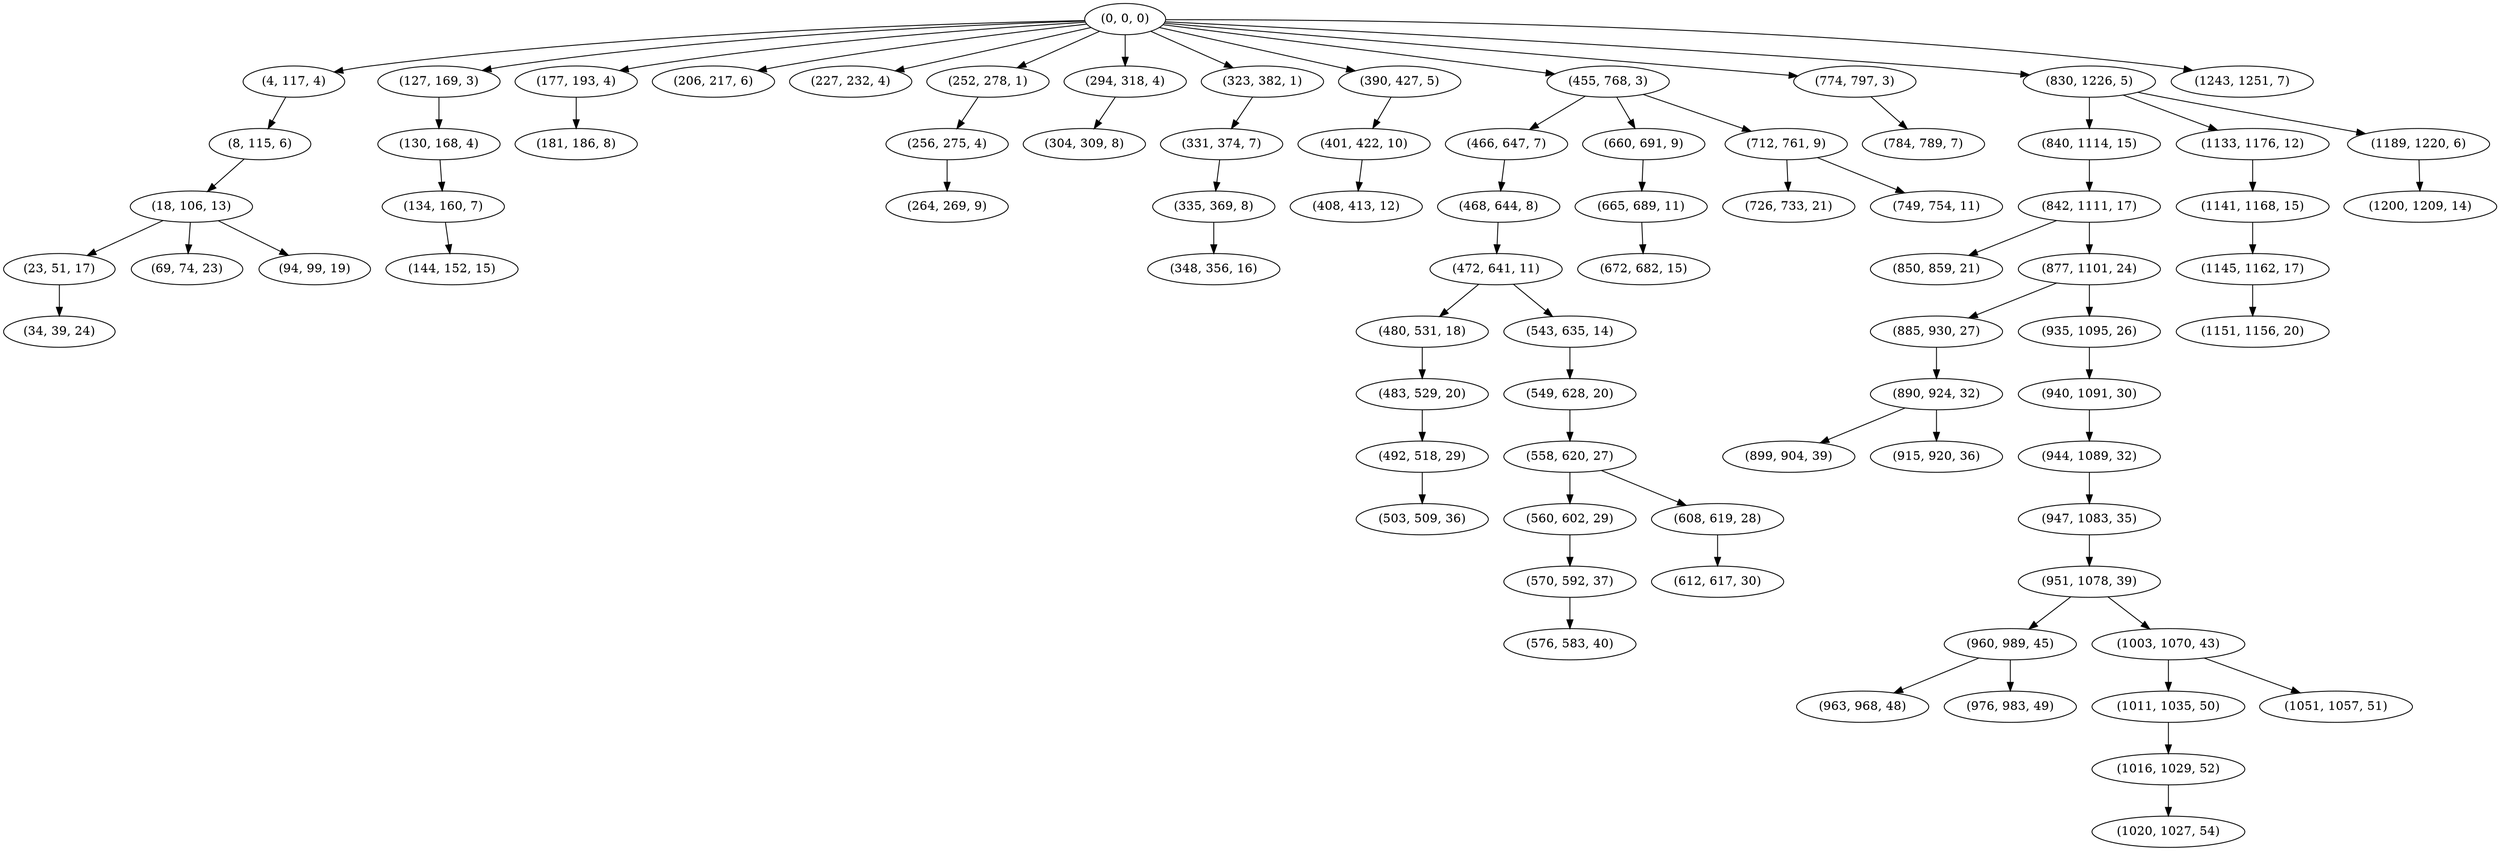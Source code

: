 digraph tree {
    "(0, 0, 0)";
    "(4, 117, 4)";
    "(8, 115, 6)";
    "(18, 106, 13)";
    "(23, 51, 17)";
    "(34, 39, 24)";
    "(69, 74, 23)";
    "(94, 99, 19)";
    "(127, 169, 3)";
    "(130, 168, 4)";
    "(134, 160, 7)";
    "(144, 152, 15)";
    "(177, 193, 4)";
    "(181, 186, 8)";
    "(206, 217, 6)";
    "(227, 232, 4)";
    "(252, 278, 1)";
    "(256, 275, 4)";
    "(264, 269, 9)";
    "(294, 318, 4)";
    "(304, 309, 8)";
    "(323, 382, 1)";
    "(331, 374, 7)";
    "(335, 369, 8)";
    "(348, 356, 16)";
    "(390, 427, 5)";
    "(401, 422, 10)";
    "(408, 413, 12)";
    "(455, 768, 3)";
    "(466, 647, 7)";
    "(468, 644, 8)";
    "(472, 641, 11)";
    "(480, 531, 18)";
    "(483, 529, 20)";
    "(492, 518, 29)";
    "(503, 509, 36)";
    "(543, 635, 14)";
    "(549, 628, 20)";
    "(558, 620, 27)";
    "(560, 602, 29)";
    "(570, 592, 37)";
    "(576, 583, 40)";
    "(608, 619, 28)";
    "(612, 617, 30)";
    "(660, 691, 9)";
    "(665, 689, 11)";
    "(672, 682, 15)";
    "(712, 761, 9)";
    "(726, 733, 21)";
    "(749, 754, 11)";
    "(774, 797, 3)";
    "(784, 789, 7)";
    "(830, 1226, 5)";
    "(840, 1114, 15)";
    "(842, 1111, 17)";
    "(850, 859, 21)";
    "(877, 1101, 24)";
    "(885, 930, 27)";
    "(890, 924, 32)";
    "(899, 904, 39)";
    "(915, 920, 36)";
    "(935, 1095, 26)";
    "(940, 1091, 30)";
    "(944, 1089, 32)";
    "(947, 1083, 35)";
    "(951, 1078, 39)";
    "(960, 989, 45)";
    "(963, 968, 48)";
    "(976, 983, 49)";
    "(1003, 1070, 43)";
    "(1011, 1035, 50)";
    "(1016, 1029, 52)";
    "(1020, 1027, 54)";
    "(1051, 1057, 51)";
    "(1133, 1176, 12)";
    "(1141, 1168, 15)";
    "(1145, 1162, 17)";
    "(1151, 1156, 20)";
    "(1189, 1220, 6)";
    "(1200, 1209, 14)";
    "(1243, 1251, 7)";
    "(0, 0, 0)" -> "(4, 117, 4)";
    "(0, 0, 0)" -> "(127, 169, 3)";
    "(0, 0, 0)" -> "(177, 193, 4)";
    "(0, 0, 0)" -> "(206, 217, 6)";
    "(0, 0, 0)" -> "(227, 232, 4)";
    "(0, 0, 0)" -> "(252, 278, 1)";
    "(0, 0, 0)" -> "(294, 318, 4)";
    "(0, 0, 0)" -> "(323, 382, 1)";
    "(0, 0, 0)" -> "(390, 427, 5)";
    "(0, 0, 0)" -> "(455, 768, 3)";
    "(0, 0, 0)" -> "(774, 797, 3)";
    "(0, 0, 0)" -> "(830, 1226, 5)";
    "(0, 0, 0)" -> "(1243, 1251, 7)";
    "(4, 117, 4)" -> "(8, 115, 6)";
    "(8, 115, 6)" -> "(18, 106, 13)";
    "(18, 106, 13)" -> "(23, 51, 17)";
    "(18, 106, 13)" -> "(69, 74, 23)";
    "(18, 106, 13)" -> "(94, 99, 19)";
    "(23, 51, 17)" -> "(34, 39, 24)";
    "(127, 169, 3)" -> "(130, 168, 4)";
    "(130, 168, 4)" -> "(134, 160, 7)";
    "(134, 160, 7)" -> "(144, 152, 15)";
    "(177, 193, 4)" -> "(181, 186, 8)";
    "(252, 278, 1)" -> "(256, 275, 4)";
    "(256, 275, 4)" -> "(264, 269, 9)";
    "(294, 318, 4)" -> "(304, 309, 8)";
    "(323, 382, 1)" -> "(331, 374, 7)";
    "(331, 374, 7)" -> "(335, 369, 8)";
    "(335, 369, 8)" -> "(348, 356, 16)";
    "(390, 427, 5)" -> "(401, 422, 10)";
    "(401, 422, 10)" -> "(408, 413, 12)";
    "(455, 768, 3)" -> "(466, 647, 7)";
    "(455, 768, 3)" -> "(660, 691, 9)";
    "(455, 768, 3)" -> "(712, 761, 9)";
    "(466, 647, 7)" -> "(468, 644, 8)";
    "(468, 644, 8)" -> "(472, 641, 11)";
    "(472, 641, 11)" -> "(480, 531, 18)";
    "(472, 641, 11)" -> "(543, 635, 14)";
    "(480, 531, 18)" -> "(483, 529, 20)";
    "(483, 529, 20)" -> "(492, 518, 29)";
    "(492, 518, 29)" -> "(503, 509, 36)";
    "(543, 635, 14)" -> "(549, 628, 20)";
    "(549, 628, 20)" -> "(558, 620, 27)";
    "(558, 620, 27)" -> "(560, 602, 29)";
    "(558, 620, 27)" -> "(608, 619, 28)";
    "(560, 602, 29)" -> "(570, 592, 37)";
    "(570, 592, 37)" -> "(576, 583, 40)";
    "(608, 619, 28)" -> "(612, 617, 30)";
    "(660, 691, 9)" -> "(665, 689, 11)";
    "(665, 689, 11)" -> "(672, 682, 15)";
    "(712, 761, 9)" -> "(726, 733, 21)";
    "(712, 761, 9)" -> "(749, 754, 11)";
    "(774, 797, 3)" -> "(784, 789, 7)";
    "(830, 1226, 5)" -> "(840, 1114, 15)";
    "(830, 1226, 5)" -> "(1133, 1176, 12)";
    "(830, 1226, 5)" -> "(1189, 1220, 6)";
    "(840, 1114, 15)" -> "(842, 1111, 17)";
    "(842, 1111, 17)" -> "(850, 859, 21)";
    "(842, 1111, 17)" -> "(877, 1101, 24)";
    "(877, 1101, 24)" -> "(885, 930, 27)";
    "(877, 1101, 24)" -> "(935, 1095, 26)";
    "(885, 930, 27)" -> "(890, 924, 32)";
    "(890, 924, 32)" -> "(899, 904, 39)";
    "(890, 924, 32)" -> "(915, 920, 36)";
    "(935, 1095, 26)" -> "(940, 1091, 30)";
    "(940, 1091, 30)" -> "(944, 1089, 32)";
    "(944, 1089, 32)" -> "(947, 1083, 35)";
    "(947, 1083, 35)" -> "(951, 1078, 39)";
    "(951, 1078, 39)" -> "(960, 989, 45)";
    "(951, 1078, 39)" -> "(1003, 1070, 43)";
    "(960, 989, 45)" -> "(963, 968, 48)";
    "(960, 989, 45)" -> "(976, 983, 49)";
    "(1003, 1070, 43)" -> "(1011, 1035, 50)";
    "(1003, 1070, 43)" -> "(1051, 1057, 51)";
    "(1011, 1035, 50)" -> "(1016, 1029, 52)";
    "(1016, 1029, 52)" -> "(1020, 1027, 54)";
    "(1133, 1176, 12)" -> "(1141, 1168, 15)";
    "(1141, 1168, 15)" -> "(1145, 1162, 17)";
    "(1145, 1162, 17)" -> "(1151, 1156, 20)";
    "(1189, 1220, 6)" -> "(1200, 1209, 14)";
}
